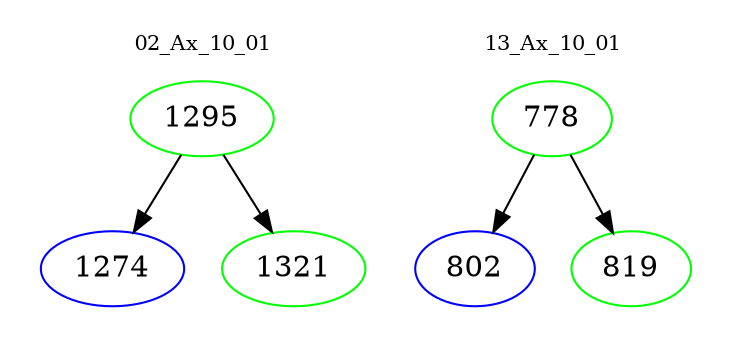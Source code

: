 digraph{
subgraph cluster_0 {
color = white
label = "02_Ax_10_01";
fontsize=10;
T0_1295 [label="1295", color="green"]
T0_1295 -> T0_1274 [color="black"]
T0_1274 [label="1274", color="blue"]
T0_1295 -> T0_1321 [color="black"]
T0_1321 [label="1321", color="green"]
}
subgraph cluster_1 {
color = white
label = "13_Ax_10_01";
fontsize=10;
T1_778 [label="778", color="green"]
T1_778 -> T1_802 [color="black"]
T1_802 [label="802", color="blue"]
T1_778 -> T1_819 [color="black"]
T1_819 [label="819", color="green"]
}
}
